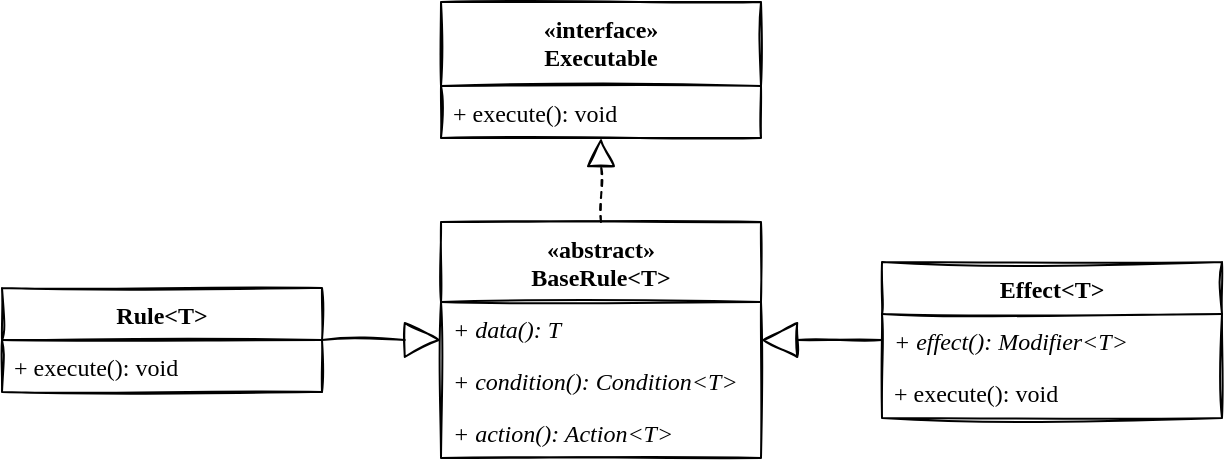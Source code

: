 <mxfile version="14.5.1" type="device"><diagram id="hRG-b39BOv7ngp4iVf6S" name="Seite-1"><mxGraphModel dx="749" dy="666" grid="1" gridSize="10" guides="1" tooltips="1" connect="1" arrows="1" fold="1" page="1" pageScale="1" pageWidth="827" pageHeight="1169" math="0" shadow="0"><root><mxCell id="0"/><mxCell id="1" parent="0"/><mxCell id="21pYpnZLeKHG5vJLLGsy-2" value="Rule&lt;T&gt;" style="swimlane;fontStyle=1;align=center;verticalAlign=top;childLayout=stackLayout;horizontal=1;startSize=26;horizontalStack=0;resizeParent=1;resizeParentMax=0;resizeLast=0;collapsible=1;marginBottom=0;shadow=0;fontFamily=Comic Sans MS;sketch=1;fillColor=none;" parent="1" vertex="1"><mxGeometry x="120" y="183" width="160" height="52" as="geometry"/></mxCell><mxCell id="21pYpnZLeKHG5vJLLGsy-5" value="+ execute(): void" style="text;strokeColor=none;fillColor=none;align=left;verticalAlign=top;spacingLeft=4;spacingRight=4;overflow=hidden;rotatable=0;points=[[0,0.5],[1,0.5]];portConstraint=eastwest;fontFamily=Comic Sans MS;shadow=0;" parent="21pYpnZLeKHG5vJLLGsy-2" vertex="1"><mxGeometry y="26" width="160" height="26" as="geometry"/></mxCell><mxCell id="21pYpnZLeKHG5vJLLGsy-6" value="Effect&lt;T&gt;" style="swimlane;fontStyle=1;align=center;verticalAlign=top;childLayout=stackLayout;horizontal=1;startSize=26;horizontalStack=0;resizeParent=1;resizeParentMax=0;resizeLast=0;collapsible=1;marginBottom=0;shadow=0;sketch=1;fontFamily=Comic Sans MS;fillColor=none;" parent="1" vertex="1"><mxGeometry x="560" y="170" width="170" height="78" as="geometry"/></mxCell><mxCell id="21pYpnZLeKHG5vJLLGsy-8" value="+ effect(): Modifier&lt;T&gt;" style="text;strokeColor=none;fillColor=none;align=left;verticalAlign=top;spacingLeft=4;spacingRight=4;overflow=hidden;rotatable=0;points=[[0,0.5],[1,0.5]];portConstraint=eastwest;fontStyle=2;shadow=0;sketch=0;fontFamily=Comic Sans MS;" parent="21pYpnZLeKHG5vJLLGsy-6" vertex="1"><mxGeometry y="26" width="170" height="26" as="geometry"/></mxCell><mxCell id="21pYpnZLeKHG5vJLLGsy-22" value="+ execute(): void" style="text;strokeColor=none;fillColor=none;align=left;verticalAlign=top;spacingLeft=4;spacingRight=4;overflow=hidden;rotatable=0;points=[[0,0.5],[1,0.5]];portConstraint=eastwest;fontFamily=Comic Sans MS;shadow=0;" parent="21pYpnZLeKHG5vJLLGsy-6" vertex="1"><mxGeometry y="52" width="170" height="26" as="geometry"/></mxCell><mxCell id="21pYpnZLeKHG5vJLLGsy-12" value="«abstract»&#10;BaseRule&lt;T&gt;" style="swimlane;fontStyle=1;align=center;verticalAlign=top;childLayout=stackLayout;horizontal=1;startSize=40;horizontalStack=0;resizeParent=1;resizeParentMax=0;resizeLast=0;collapsible=1;marginBottom=0;shadow=0;fontFamily=Comic Sans MS;sketch=1;fillColor=none;" parent="1" vertex="1"><mxGeometry x="339.5" y="150" width="160" height="118" as="geometry"/></mxCell><mxCell id="21pYpnZLeKHG5vJLLGsy-15" value="+ data(): T" style="text;strokeColor=none;fillColor=none;align=left;verticalAlign=top;spacingLeft=4;spacingRight=4;overflow=hidden;rotatable=0;points=[[0,0.5],[1,0.5]];portConstraint=eastwest;fontStyle=2;fontFamily=Comic Sans MS;shadow=0;" parent="21pYpnZLeKHG5vJLLGsy-12" vertex="1"><mxGeometry y="40" width="160" height="26" as="geometry"/></mxCell><mxCell id="21pYpnZLeKHG5vJLLGsy-16" value="+ condition(): Condition&lt;T&gt;" style="text;strokeColor=none;fillColor=none;align=left;verticalAlign=top;spacingLeft=4;spacingRight=4;overflow=hidden;rotatable=0;points=[[0,0.5],[1,0.5]];portConstraint=eastwest;fontStyle=2;fontFamily=Comic Sans MS;shadow=0;" parent="21pYpnZLeKHG5vJLLGsy-12" vertex="1"><mxGeometry y="66" width="160" height="26" as="geometry"/></mxCell><mxCell id="21pYpnZLeKHG5vJLLGsy-17" value="+ action(): Action&lt;T&gt;" style="text;strokeColor=none;fillColor=none;align=left;verticalAlign=top;spacingLeft=4;spacingRight=4;overflow=hidden;rotatable=0;points=[[0,0.5],[1,0.5]];portConstraint=eastwest;fontStyle=2;fontFamily=Comic Sans MS;shadow=0;" parent="21pYpnZLeKHG5vJLLGsy-12" vertex="1"><mxGeometry y="92" width="160" height="26" as="geometry"/></mxCell><mxCell id="21pYpnZLeKHG5vJLLGsy-20" value="«interface»&#10;Executable" style="swimlane;fontStyle=1;align=center;verticalAlign=top;childLayout=stackLayout;horizontal=1;startSize=42;horizontalStack=0;resizeParent=1;resizeParentMax=0;resizeLast=0;collapsible=1;marginBottom=0;sketch=1;shadow=0;fontFamily=Comic Sans MS;fillColor=none;" parent="1" vertex="1"><mxGeometry x="339.5" y="40" width="160" height="68" as="geometry"/></mxCell><mxCell id="21pYpnZLeKHG5vJLLGsy-21" value="+ execute(): void" style="text;strokeColor=none;fillColor=none;align=left;verticalAlign=top;spacingLeft=4;spacingRight=4;overflow=hidden;rotatable=0;points=[[0,0.5],[1,0.5]];portConstraint=eastwest;fontFamily=Comic Sans MS;shadow=0;" parent="21pYpnZLeKHG5vJLLGsy-20" vertex="1"><mxGeometry y="42" width="160" height="26" as="geometry"/></mxCell><mxCell id="21pYpnZLeKHG5vJLLGsy-23" value="" style="endArrow=block;dashed=1;endFill=0;endSize=12;html=1;exitX=0.5;exitY=0;exitDx=0;exitDy=0;fontFamily=Comic Sans MS;sketch=1;shadow=0;" parent="1" source="21pYpnZLeKHG5vJLLGsy-12" target="21pYpnZLeKHG5vJLLGsy-20" edge="1"><mxGeometry width="160" relative="1" as="geometry"><mxPoint x="370" y="300" as="sourcePoint"/><mxPoint x="530" y="300" as="targetPoint"/></mxGeometry></mxCell><mxCell id="21pYpnZLeKHG5vJLLGsy-24" value="" style="endArrow=block;endSize=16;endFill=0;html=1;exitX=1;exitY=0.5;exitDx=0;exitDy=0;fontFamily=Comic Sans MS;sketch=1;shadow=0;" parent="1" source="21pYpnZLeKHG5vJLLGsy-2" target="21pYpnZLeKHG5vJLLGsy-12" edge="1"><mxGeometry width="160" relative="1" as="geometry"><mxPoint x="350" y="330" as="sourcePoint"/><mxPoint x="510" y="330" as="targetPoint"/></mxGeometry></mxCell><mxCell id="21pYpnZLeKHG5vJLLGsy-25" value="" style="endArrow=block;endSize=16;endFill=0;html=1;fontFamily=Comic Sans MS;sketch=1;shadow=0;" parent="1" source="21pYpnZLeKHG5vJLLGsy-6" target="21pYpnZLeKHG5vJLLGsy-12" edge="1"><mxGeometry width="160" relative="1" as="geometry"><mxPoint x="280" y="219" as="sourcePoint"/><mxPoint x="349.5" y="219" as="targetPoint"/></mxGeometry></mxCell></root></mxGraphModel></diagram></mxfile>